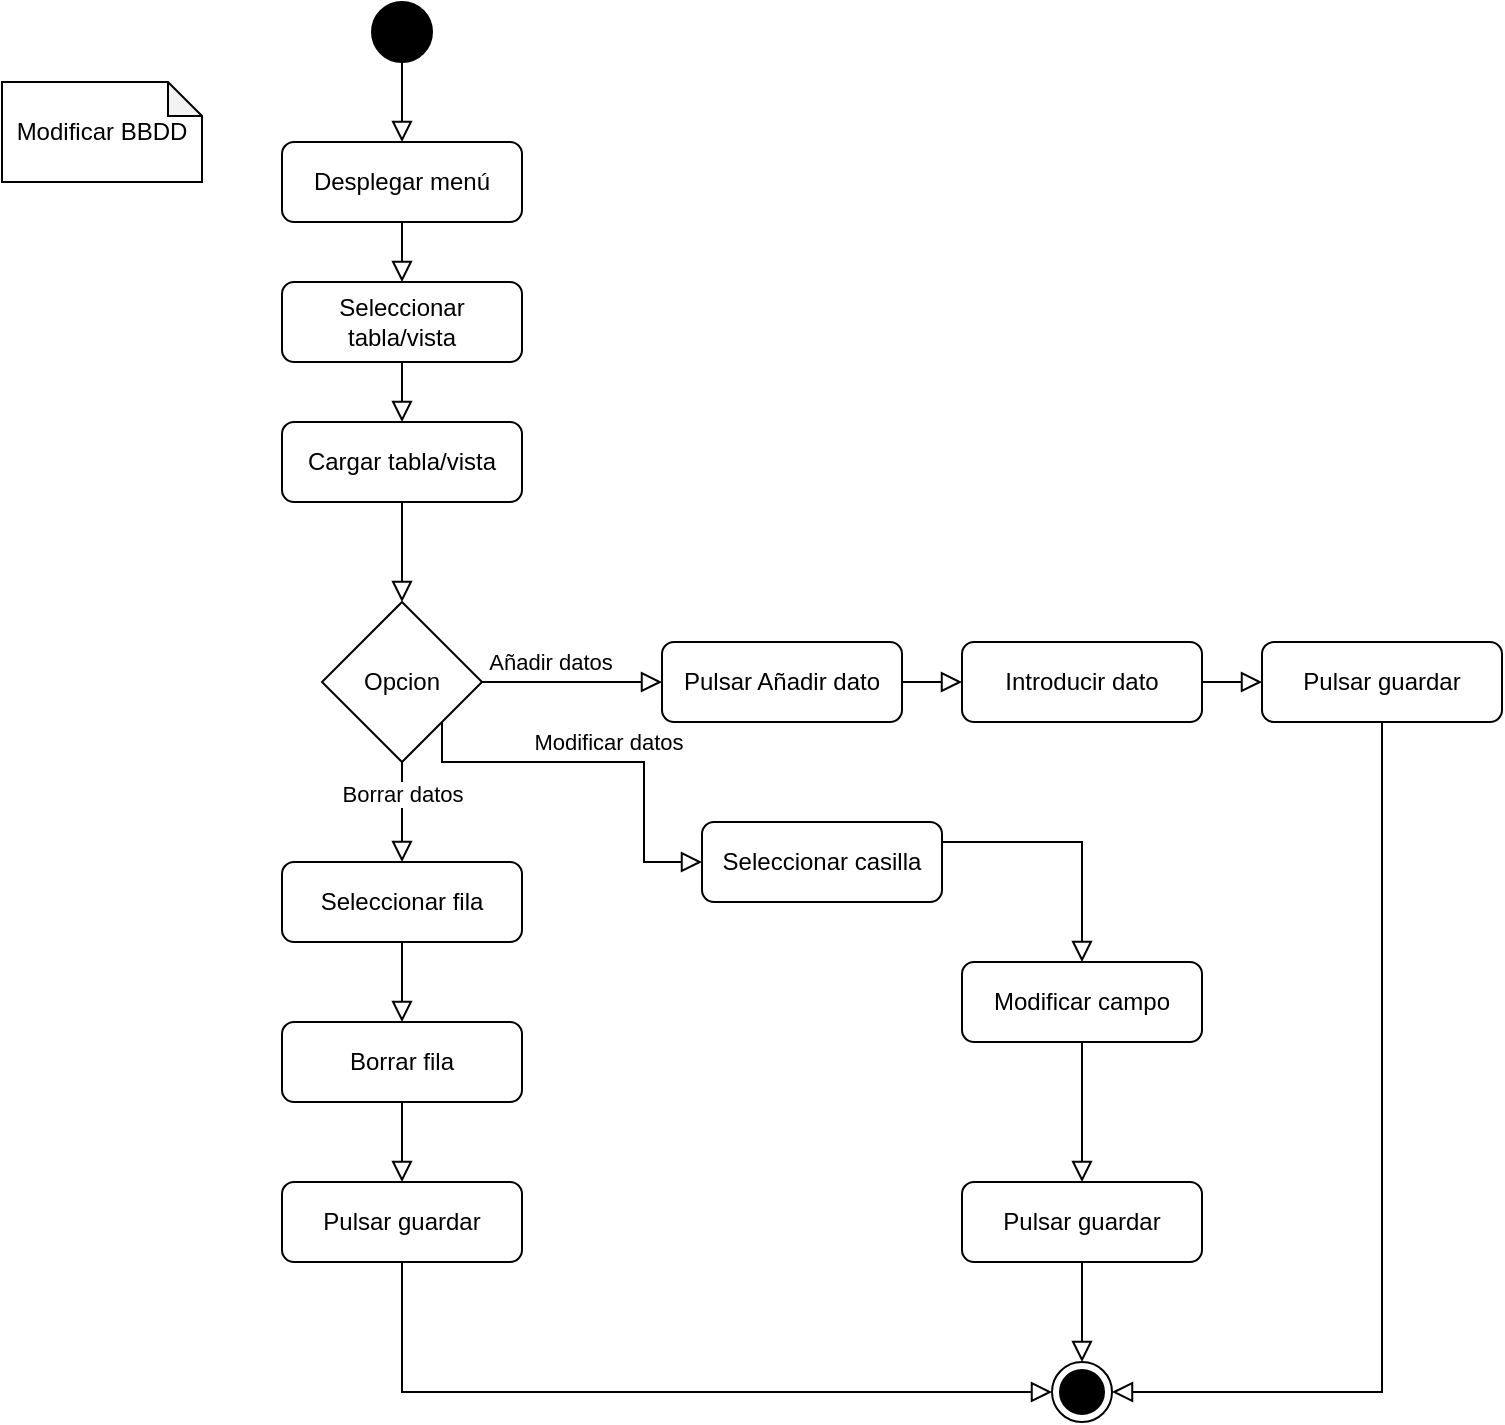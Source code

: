 <mxfile version="24.0.4" type="device">
  <diagram id="C5RBs43oDa-KdzZeNtuy" name="Page-1">
    <mxGraphModel dx="1420" dy="822" grid="1" gridSize="10" guides="1" tooltips="1" connect="1" arrows="1" fold="1" page="1" pageScale="1" pageWidth="827" pageHeight="1169" math="0" shadow="0">
      <root>
        <mxCell id="WIyWlLk6GJQsqaUBKTNV-0" />
        <mxCell id="WIyWlLk6GJQsqaUBKTNV-1" parent="WIyWlLk6GJQsqaUBKTNV-0" />
        <mxCell id="WIyWlLk6GJQsqaUBKTNV-2" value="" style="rounded=0;html=1;jettySize=auto;orthogonalLoop=1;fontSize=11;endArrow=block;endFill=0;endSize=8;strokeWidth=1;shadow=0;labelBackgroundColor=none;edgeStyle=orthogonalEdgeStyle;entryX=0.5;entryY=0;entryDx=0;entryDy=0;" parent="WIyWlLk6GJQsqaUBKTNV-1" source="WIyWlLk6GJQsqaUBKTNV-3" target="BUXnFc8eRyvEGSGrbdCS-0" edge="1">
          <mxGeometry relative="1" as="geometry">
            <mxPoint x="220" y="170" as="targetPoint" />
          </mxGeometry>
        </mxCell>
        <mxCell id="WIyWlLk6GJQsqaUBKTNV-3" value="Seleccionar tabla/vista" style="rounded=1;whiteSpace=wrap;html=1;fontSize=12;glass=0;strokeWidth=1;shadow=0;" parent="WIyWlLk6GJQsqaUBKTNV-1" vertex="1">
          <mxGeometry x="170" y="150" width="120" height="40" as="geometry" />
        </mxCell>
        <mxCell id="BUXnFc8eRyvEGSGrbdCS-0" value="Cargar tabla/vista" style="rounded=1;whiteSpace=wrap;html=1;fontSize=12;glass=0;strokeWidth=1;shadow=0;" vertex="1" parent="WIyWlLk6GJQsqaUBKTNV-1">
          <mxGeometry x="170" y="220" width="120" height="40" as="geometry" />
        </mxCell>
        <mxCell id="BUXnFc8eRyvEGSGrbdCS-1" value="Modificar BBDD" style="shape=note;whiteSpace=wrap;html=1;backgroundOutline=1;darkOpacity=0.05;align=center;size=17;" vertex="1" parent="WIyWlLk6GJQsqaUBKTNV-1">
          <mxGeometry x="30" y="50" width="100" height="50" as="geometry" />
        </mxCell>
        <mxCell id="BUXnFc8eRyvEGSGrbdCS-2" value="Desplegar menú" style="rounded=1;whiteSpace=wrap;html=1;fontSize=12;glass=0;strokeWidth=1;shadow=0;" vertex="1" parent="WIyWlLk6GJQsqaUBKTNV-1">
          <mxGeometry x="170" y="80" width="120" height="40" as="geometry" />
        </mxCell>
        <mxCell id="BUXnFc8eRyvEGSGrbdCS-4" value="" style="rounded=0;html=1;jettySize=auto;orthogonalLoop=1;fontSize=11;endArrow=block;endFill=0;endSize=8;strokeWidth=1;shadow=0;labelBackgroundColor=none;edgeStyle=orthogonalEdgeStyle;exitX=0.5;exitY=1;exitDx=0;exitDy=0;" edge="1" parent="WIyWlLk6GJQsqaUBKTNV-1" source="BUXnFc8eRyvEGSGrbdCS-2" target="WIyWlLk6GJQsqaUBKTNV-3">
          <mxGeometry relative="1" as="geometry">
            <mxPoint x="230" y="230" as="sourcePoint" />
            <mxPoint x="230" y="290" as="targetPoint" />
          </mxGeometry>
        </mxCell>
        <mxCell id="BUXnFc8eRyvEGSGrbdCS-5" value="Seleccionar fila" style="rounded=1;whiteSpace=wrap;html=1;fontSize=12;glass=0;strokeWidth=1;shadow=0;" vertex="1" parent="WIyWlLk6GJQsqaUBKTNV-1">
          <mxGeometry x="170" y="440" width="120" height="40" as="geometry" />
        </mxCell>
        <mxCell id="BUXnFc8eRyvEGSGrbdCS-6" value="Opcion" style="rhombus;whiteSpace=wrap;html=1;" vertex="1" parent="WIyWlLk6GJQsqaUBKTNV-1">
          <mxGeometry x="190" y="310" width="80" height="80" as="geometry" />
        </mxCell>
        <mxCell id="BUXnFc8eRyvEGSGrbdCS-8" value="" style="rounded=0;html=1;jettySize=auto;orthogonalLoop=1;fontSize=11;endArrow=block;endFill=0;endSize=8;strokeWidth=1;shadow=0;labelBackgroundColor=none;edgeStyle=orthogonalEdgeStyle;exitX=1;exitY=0.5;exitDx=0;exitDy=0;entryX=0;entryY=0.5;entryDx=0;entryDy=0;" edge="1" parent="WIyWlLk6GJQsqaUBKTNV-1" source="BUXnFc8eRyvEGSGrbdCS-6" target="BUXnFc8eRyvEGSGrbdCS-10">
          <mxGeometry relative="1" as="geometry">
            <mxPoint x="290" y="360" as="sourcePoint" />
            <mxPoint x="480" y="310" as="targetPoint" />
          </mxGeometry>
        </mxCell>
        <mxCell id="BUXnFc8eRyvEGSGrbdCS-9" value="Añadir datos" style="edgeLabel;html=1;align=center;verticalAlign=middle;resizable=0;points=[];" vertex="1" connectable="0" parent="BUXnFc8eRyvEGSGrbdCS-8">
          <mxGeometry x="0.015" relative="1" as="geometry">
            <mxPoint x="-12" y="-10" as="offset" />
          </mxGeometry>
        </mxCell>
        <mxCell id="BUXnFc8eRyvEGSGrbdCS-10" value="Pulsar Añadir dato" style="rounded=1;whiteSpace=wrap;html=1;fontSize=12;glass=0;strokeWidth=1;shadow=0;" vertex="1" parent="WIyWlLk6GJQsqaUBKTNV-1">
          <mxGeometry x="360" y="330" width="120" height="40" as="geometry" />
        </mxCell>
        <mxCell id="BUXnFc8eRyvEGSGrbdCS-11" value="Introducir dato" style="rounded=1;whiteSpace=wrap;html=1;fontSize=12;glass=0;strokeWidth=1;shadow=0;" vertex="1" parent="WIyWlLk6GJQsqaUBKTNV-1">
          <mxGeometry x="510" y="330" width="120" height="40" as="geometry" />
        </mxCell>
        <mxCell id="BUXnFc8eRyvEGSGrbdCS-12" value="Pulsar guardar" style="rounded=1;whiteSpace=wrap;html=1;fontSize=12;glass=0;strokeWidth=1;shadow=0;" vertex="1" parent="WIyWlLk6GJQsqaUBKTNV-1">
          <mxGeometry x="660" y="330" width="120" height="40" as="geometry" />
        </mxCell>
        <mxCell id="BUXnFc8eRyvEGSGrbdCS-13" value="" style="rounded=0;html=1;jettySize=auto;orthogonalLoop=1;fontSize=11;endArrow=block;endFill=0;endSize=8;strokeWidth=1;shadow=0;labelBackgroundColor=none;edgeStyle=orthogonalEdgeStyle;exitX=1;exitY=0.5;exitDx=0;exitDy=0;entryX=0;entryY=0.5;entryDx=0;entryDy=0;" edge="1" parent="WIyWlLk6GJQsqaUBKTNV-1" source="BUXnFc8eRyvEGSGrbdCS-10" target="BUXnFc8eRyvEGSGrbdCS-11">
          <mxGeometry relative="1" as="geometry">
            <mxPoint x="280" y="360" as="sourcePoint" />
            <mxPoint x="370" y="360" as="targetPoint" />
          </mxGeometry>
        </mxCell>
        <mxCell id="BUXnFc8eRyvEGSGrbdCS-15" value="" style="rounded=0;html=1;jettySize=auto;orthogonalLoop=1;fontSize=11;endArrow=block;endFill=0;endSize=8;strokeWidth=1;shadow=0;labelBackgroundColor=none;edgeStyle=orthogonalEdgeStyle;exitX=1;exitY=0.5;exitDx=0;exitDy=0;entryX=0;entryY=0.5;entryDx=0;entryDy=0;" edge="1" parent="WIyWlLk6GJQsqaUBKTNV-1" source="BUXnFc8eRyvEGSGrbdCS-11" target="BUXnFc8eRyvEGSGrbdCS-12">
          <mxGeometry relative="1" as="geometry">
            <mxPoint x="490" y="360" as="sourcePoint" />
            <mxPoint x="520" y="360" as="targetPoint" />
          </mxGeometry>
        </mxCell>
        <mxCell id="BUXnFc8eRyvEGSGrbdCS-16" value="Borrar fila" style="rounded=1;whiteSpace=wrap;html=1;fontSize=12;glass=0;strokeWidth=1;shadow=0;" vertex="1" parent="WIyWlLk6GJQsqaUBKTNV-1">
          <mxGeometry x="170" y="520" width="120" height="40" as="geometry" />
        </mxCell>
        <mxCell id="BUXnFc8eRyvEGSGrbdCS-17" value="Pulsar guardar" style="rounded=1;whiteSpace=wrap;html=1;fontSize=12;glass=0;strokeWidth=1;shadow=0;" vertex="1" parent="WIyWlLk6GJQsqaUBKTNV-1">
          <mxGeometry x="170" y="600" width="120" height="40" as="geometry" />
        </mxCell>
        <mxCell id="BUXnFc8eRyvEGSGrbdCS-18" value="" style="rounded=0;html=1;jettySize=auto;orthogonalLoop=1;fontSize=11;endArrow=block;endFill=0;endSize=8;strokeWidth=1;shadow=0;labelBackgroundColor=none;edgeStyle=orthogonalEdgeStyle;exitX=0.5;exitY=1;exitDx=0;exitDy=0;entryX=0.5;entryY=0;entryDx=0;entryDy=0;" edge="1" parent="WIyWlLk6GJQsqaUBKTNV-1" source="BUXnFc8eRyvEGSGrbdCS-6" target="BUXnFc8eRyvEGSGrbdCS-5">
          <mxGeometry relative="1" as="geometry">
            <mxPoint x="280" y="360" as="sourcePoint" />
            <mxPoint x="370" y="360" as="targetPoint" />
          </mxGeometry>
        </mxCell>
        <mxCell id="BUXnFc8eRyvEGSGrbdCS-19" value="Borrar datos" style="edgeLabel;html=1;align=center;verticalAlign=middle;resizable=0;points=[];" vertex="1" connectable="0" parent="BUXnFc8eRyvEGSGrbdCS-18">
          <mxGeometry x="0.015" relative="1" as="geometry">
            <mxPoint y="-10" as="offset" />
          </mxGeometry>
        </mxCell>
        <mxCell id="BUXnFc8eRyvEGSGrbdCS-20" value="" style="rounded=0;html=1;jettySize=auto;orthogonalLoop=1;fontSize=11;endArrow=block;endFill=0;endSize=8;strokeWidth=1;shadow=0;labelBackgroundColor=none;edgeStyle=orthogonalEdgeStyle;entryX=0.5;entryY=0;entryDx=0;entryDy=0;exitX=0.5;exitY=1;exitDx=0;exitDy=0;" edge="1" parent="WIyWlLk6GJQsqaUBKTNV-1" source="BUXnFc8eRyvEGSGrbdCS-5" target="BUXnFc8eRyvEGSGrbdCS-16">
          <mxGeometry relative="1" as="geometry">
            <mxPoint x="230" y="180" as="sourcePoint" />
            <mxPoint x="230" y="230" as="targetPoint" />
          </mxGeometry>
        </mxCell>
        <mxCell id="BUXnFc8eRyvEGSGrbdCS-21" value="" style="rounded=0;html=1;jettySize=auto;orthogonalLoop=1;fontSize=11;endArrow=block;endFill=0;endSize=8;strokeWidth=1;shadow=0;labelBackgroundColor=none;edgeStyle=orthogonalEdgeStyle;entryX=0.5;entryY=0;entryDx=0;entryDy=0;exitX=0.5;exitY=1;exitDx=0;exitDy=0;" edge="1" parent="WIyWlLk6GJQsqaUBKTNV-1" source="BUXnFc8eRyvEGSGrbdCS-16" target="BUXnFc8eRyvEGSGrbdCS-17">
          <mxGeometry relative="1" as="geometry">
            <mxPoint x="240" y="490" as="sourcePoint" />
            <mxPoint x="240" y="530" as="targetPoint" />
          </mxGeometry>
        </mxCell>
        <mxCell id="BUXnFc8eRyvEGSGrbdCS-22" value="" style="rounded=0;html=1;jettySize=auto;orthogonalLoop=1;fontSize=11;endArrow=block;endFill=0;endSize=8;strokeWidth=1;shadow=0;labelBackgroundColor=none;edgeStyle=orthogonalEdgeStyle;entryX=0.5;entryY=0;entryDx=0;entryDy=0;exitX=0.5;exitY=1;exitDx=0;exitDy=0;" edge="1" parent="WIyWlLk6GJQsqaUBKTNV-1" source="BUXnFc8eRyvEGSGrbdCS-0" target="BUXnFc8eRyvEGSGrbdCS-6">
          <mxGeometry relative="1" as="geometry">
            <mxPoint x="230" y="180" as="sourcePoint" />
            <mxPoint x="230" y="230" as="targetPoint" />
          </mxGeometry>
        </mxCell>
        <mxCell id="BUXnFc8eRyvEGSGrbdCS-23" value="" style="rounded=0;html=1;jettySize=auto;orthogonalLoop=1;fontSize=11;endArrow=block;endFill=0;endSize=8;strokeWidth=1;shadow=0;labelBackgroundColor=none;edgeStyle=orthogonalEdgeStyle;exitX=1;exitY=1;exitDx=0;exitDy=0;entryX=0;entryY=0.5;entryDx=0;entryDy=0;" edge="1" parent="WIyWlLk6GJQsqaUBKTNV-1" source="BUXnFc8eRyvEGSGrbdCS-6" target="BUXnFc8eRyvEGSGrbdCS-25">
          <mxGeometry relative="1" as="geometry">
            <mxPoint x="240" y="390" as="sourcePoint" />
            <mxPoint x="350" y="440" as="targetPoint" />
            <Array as="points">
              <mxPoint x="250" y="390" />
              <mxPoint x="351" y="390" />
              <mxPoint x="351" y="440" />
            </Array>
          </mxGeometry>
        </mxCell>
        <mxCell id="BUXnFc8eRyvEGSGrbdCS-24" value="Modificar datos" style="edgeLabel;html=1;align=center;verticalAlign=middle;resizable=0;points=[];" vertex="1" connectable="0" parent="BUXnFc8eRyvEGSGrbdCS-23">
          <mxGeometry x="0.015" relative="1" as="geometry">
            <mxPoint x="1" y="-10" as="offset" />
          </mxGeometry>
        </mxCell>
        <mxCell id="BUXnFc8eRyvEGSGrbdCS-25" value="Seleccionar casilla" style="rounded=1;whiteSpace=wrap;html=1;fontSize=12;glass=0;strokeWidth=1;shadow=0;" vertex="1" parent="WIyWlLk6GJQsqaUBKTNV-1">
          <mxGeometry x="380" y="420" width="120" height="40" as="geometry" />
        </mxCell>
        <mxCell id="BUXnFc8eRyvEGSGrbdCS-26" value="Modificar campo" style="rounded=1;whiteSpace=wrap;html=1;fontSize=12;glass=0;strokeWidth=1;shadow=0;" vertex="1" parent="WIyWlLk6GJQsqaUBKTNV-1">
          <mxGeometry x="510" y="490" width="120" height="40" as="geometry" />
        </mxCell>
        <mxCell id="BUXnFc8eRyvEGSGrbdCS-27" value="Pulsar guardar" style="rounded=1;whiteSpace=wrap;html=1;fontSize=12;glass=0;strokeWidth=1;shadow=0;" vertex="1" parent="WIyWlLk6GJQsqaUBKTNV-1">
          <mxGeometry x="510" y="600" width="120" height="40" as="geometry" />
        </mxCell>
        <mxCell id="BUXnFc8eRyvEGSGrbdCS-31" value="" style="rounded=0;html=1;jettySize=auto;orthogonalLoop=1;fontSize=11;endArrow=block;endFill=0;endSize=8;strokeWidth=1;shadow=0;labelBackgroundColor=none;edgeStyle=orthogonalEdgeStyle;exitX=1;exitY=0.5;exitDx=0;exitDy=0;entryX=0.5;entryY=0;entryDx=0;entryDy=0;" edge="1" parent="WIyWlLk6GJQsqaUBKTNV-1" source="BUXnFc8eRyvEGSGrbdCS-25" target="BUXnFc8eRyvEGSGrbdCS-26">
          <mxGeometry relative="1" as="geometry">
            <mxPoint x="460" y="500" as="sourcePoint" />
            <mxPoint x="530" y="550" as="targetPoint" />
            <Array as="points">
              <mxPoint x="500" y="430" />
              <mxPoint x="570" y="430" />
            </Array>
          </mxGeometry>
        </mxCell>
        <mxCell id="BUXnFc8eRyvEGSGrbdCS-33" value="" style="rounded=0;html=1;jettySize=auto;orthogonalLoop=1;fontSize=11;endArrow=block;endFill=0;endSize=8;strokeWidth=1;shadow=0;labelBackgroundColor=none;edgeStyle=orthogonalEdgeStyle;entryX=0.5;entryY=0;entryDx=0;entryDy=0;exitX=0.5;exitY=1;exitDx=0;exitDy=0;" edge="1" parent="WIyWlLk6GJQsqaUBKTNV-1" source="BUXnFc8eRyvEGSGrbdCS-26" target="BUXnFc8eRyvEGSGrbdCS-27">
          <mxGeometry relative="1" as="geometry">
            <mxPoint x="240" y="190" as="sourcePoint" />
            <mxPoint x="240" y="230" as="targetPoint" />
          </mxGeometry>
        </mxCell>
        <mxCell id="BUXnFc8eRyvEGSGrbdCS-36" value="" style="ellipse;fillColor=strokeColor;html=1;" vertex="1" parent="WIyWlLk6GJQsqaUBKTNV-1">
          <mxGeometry x="215" y="10" width="30" height="30" as="geometry" />
        </mxCell>
        <mxCell id="BUXnFc8eRyvEGSGrbdCS-37" value="" style="ellipse;html=1;shape=endState;fillColor=strokeColor;" vertex="1" parent="WIyWlLk6GJQsqaUBKTNV-1">
          <mxGeometry x="555" y="690" width="30" height="30" as="geometry" />
        </mxCell>
        <mxCell id="BUXnFc8eRyvEGSGrbdCS-38" value="" style="rounded=0;html=1;jettySize=auto;orthogonalLoop=1;fontSize=11;endArrow=block;endFill=0;endSize=8;strokeWidth=1;shadow=0;labelBackgroundColor=none;edgeStyle=orthogonalEdgeStyle;entryX=0;entryY=0.5;entryDx=0;entryDy=0;exitX=0.5;exitY=1;exitDx=0;exitDy=0;" edge="1" parent="WIyWlLk6GJQsqaUBKTNV-1" source="BUXnFc8eRyvEGSGrbdCS-17" target="BUXnFc8eRyvEGSGrbdCS-37">
          <mxGeometry relative="1" as="geometry">
            <mxPoint x="240" y="190" as="sourcePoint" />
            <mxPoint x="240" y="230" as="targetPoint" />
          </mxGeometry>
        </mxCell>
        <mxCell id="BUXnFc8eRyvEGSGrbdCS-39" value="" style="rounded=0;html=1;jettySize=auto;orthogonalLoop=1;fontSize=11;endArrow=block;endFill=0;endSize=8;strokeWidth=1;shadow=0;labelBackgroundColor=none;edgeStyle=orthogonalEdgeStyle;entryX=0.5;entryY=0;entryDx=0;entryDy=0;exitX=0.5;exitY=1;exitDx=0;exitDy=0;" edge="1" parent="WIyWlLk6GJQsqaUBKTNV-1" source="BUXnFc8eRyvEGSGrbdCS-27" target="BUXnFc8eRyvEGSGrbdCS-37">
          <mxGeometry relative="1" as="geometry">
            <mxPoint x="240" y="650" as="sourcePoint" />
            <mxPoint x="530" y="715" as="targetPoint" />
          </mxGeometry>
        </mxCell>
        <mxCell id="BUXnFc8eRyvEGSGrbdCS-40" value="" style="rounded=0;html=1;jettySize=auto;orthogonalLoop=1;fontSize=11;endArrow=block;endFill=0;endSize=8;strokeWidth=1;shadow=0;labelBackgroundColor=none;edgeStyle=orthogonalEdgeStyle;entryX=1;entryY=0.5;entryDx=0;entryDy=0;exitX=0.5;exitY=1;exitDx=0;exitDy=0;" edge="1" parent="WIyWlLk6GJQsqaUBKTNV-1" source="BUXnFc8eRyvEGSGrbdCS-12" target="BUXnFc8eRyvEGSGrbdCS-37">
          <mxGeometry relative="1" as="geometry">
            <mxPoint x="240" y="650" as="sourcePoint" />
            <mxPoint x="565" y="715" as="targetPoint" />
          </mxGeometry>
        </mxCell>
        <mxCell id="BUXnFc8eRyvEGSGrbdCS-41" value="" style="rounded=0;html=1;jettySize=auto;orthogonalLoop=1;fontSize=11;endArrow=block;endFill=0;endSize=8;strokeWidth=1;shadow=0;labelBackgroundColor=none;edgeStyle=orthogonalEdgeStyle;exitX=0.5;exitY=1;exitDx=0;exitDy=0;entryX=0.5;entryY=0;entryDx=0;entryDy=0;" edge="1" parent="WIyWlLk6GJQsqaUBKTNV-1" source="BUXnFc8eRyvEGSGrbdCS-36" target="BUXnFc8eRyvEGSGrbdCS-2">
          <mxGeometry relative="1" as="geometry">
            <mxPoint x="240" y="190" as="sourcePoint" />
            <mxPoint x="230" y="80" as="targetPoint" />
          </mxGeometry>
        </mxCell>
      </root>
    </mxGraphModel>
  </diagram>
</mxfile>
